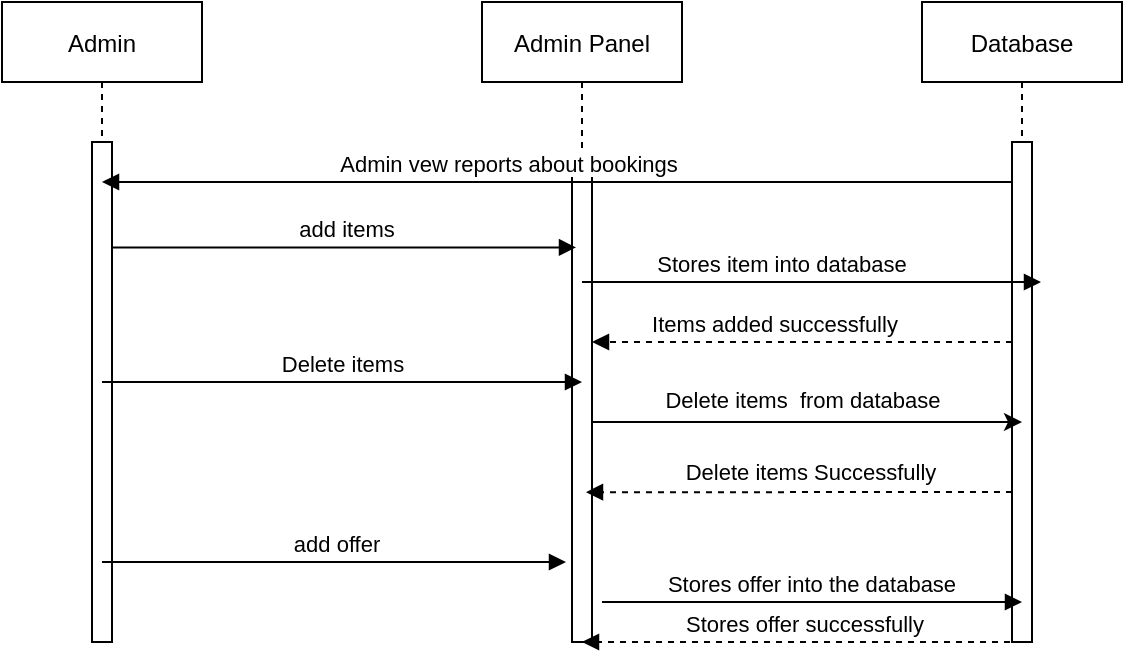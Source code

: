 <mxfile version="20.6.0" type="device"><diagram id="kgpKYQtTHZ0yAKxKKP6v" name="Page-1"><mxGraphModel dx="868" dy="425" grid="1" gridSize="10" guides="1" tooltips="1" connect="1" arrows="1" fold="1" page="1" pageScale="1" pageWidth="850" pageHeight="1100" math="0" shadow="0"><root><mxCell id="0"/><mxCell id="1" parent="0"/><mxCell id="TBnh5r3y7Eqx-J8yAxHu-1" value="Admin" style="shape=umlLifeline;perimeter=lifelinePerimeter;container=1;collapsible=0;recursiveResize=0;rounded=0;shadow=0;strokeWidth=1;" vertex="1" parent="1"><mxGeometry x="60" y="80" width="100" height="320" as="geometry"/></mxCell><mxCell id="TBnh5r3y7Eqx-J8yAxHu-2" value="" style="points=[];perimeter=orthogonalPerimeter;rounded=0;shadow=0;strokeWidth=1;" vertex="1" parent="TBnh5r3y7Eqx-J8yAxHu-1"><mxGeometry x="45" y="70" width="10" height="250" as="geometry"/></mxCell><mxCell id="TBnh5r3y7Eqx-J8yAxHu-3" value="Admin Panel" style="shape=umlLifeline;perimeter=lifelinePerimeter;container=1;collapsible=0;recursiveResize=0;rounded=0;shadow=0;strokeWidth=1;" vertex="1" parent="1"><mxGeometry x="300" y="80" width="100" height="320" as="geometry"/></mxCell><mxCell id="TBnh5r3y7Eqx-J8yAxHu-4" value="" style="points=[];perimeter=orthogonalPerimeter;rounded=0;shadow=0;strokeWidth=1;" vertex="1" parent="TBnh5r3y7Eqx-J8yAxHu-3"><mxGeometry x="45" y="80" width="10" height="240" as="geometry"/></mxCell><mxCell id="TBnh5r3y7Eqx-J8yAxHu-5" value=" add items" style="verticalAlign=bottom;endArrow=block;shadow=0;strokeWidth=1;entryX=0.2;entryY=0.178;entryDx=0;entryDy=0;entryPerimeter=0;" edge="1" parent="1" source="TBnh5r3y7Eqx-J8yAxHu-2" target="TBnh5r3y7Eqx-J8yAxHu-4"><mxGeometry relative="1" as="geometry"><mxPoint x="275" y="160" as="sourcePoint"/><mxPoint as="offset"/></mxGeometry></mxCell><mxCell id="TBnh5r3y7Eqx-J8yAxHu-6" value="Database" style="shape=umlLifeline;perimeter=lifelinePerimeter;container=1;collapsible=0;recursiveResize=0;rounded=0;shadow=0;strokeWidth=1;" vertex="1" parent="1"><mxGeometry x="520" y="80" width="100" height="320" as="geometry"/></mxCell><mxCell id="TBnh5r3y7Eqx-J8yAxHu-7" value="" style="points=[];perimeter=orthogonalPerimeter;rounded=0;shadow=0;strokeWidth=1;" vertex="1" parent="TBnh5r3y7Eqx-J8yAxHu-6"><mxGeometry x="45" y="70" width="10" height="250" as="geometry"/></mxCell><mxCell id="TBnh5r3y7Eqx-J8yAxHu-8" value="Delete items" style="verticalAlign=bottom;endArrow=none;shadow=0;strokeWidth=1;startArrow=block;startFill=1;endFill=0;" edge="1" parent="1"><mxGeometry x="-0.004" relative="1" as="geometry"><mxPoint x="350" y="270" as="sourcePoint"/><mxPoint x="110" y="270" as="targetPoint"/><Array as="points"/><mxPoint as="offset"/></mxGeometry></mxCell><mxCell id="TBnh5r3y7Eqx-J8yAxHu-9" value="Delete items  from database" style="verticalAlign=bottom;endArrow=none;endSize=8;shadow=0;strokeWidth=1;endFill=0;startArrow=classic;startFill=1;" edge="1" parent="1" target="TBnh5r3y7Eqx-J8yAxHu-4"><mxGeometry x="0.026" y="-2" relative="1" as="geometry"><mxPoint x="345" y="300" as="targetPoint"/><mxPoint x="570" y="290" as="sourcePoint"/><mxPoint x="1" as="offset"/></mxGeometry></mxCell><mxCell id="TBnh5r3y7Eqx-J8yAxHu-10" value="Delete items Successfully" style="verticalAlign=bottom;endArrow=block;shadow=0;strokeWidth=1;dashed=1;exitX=0;exitY=0.7;exitDx=0;exitDy=0;exitPerimeter=0;entryX=0.52;entryY=0.766;entryDx=0;entryDy=0;entryPerimeter=0;" edge="1" parent="1" source="TBnh5r3y7Eqx-J8yAxHu-7" target="TBnh5r3y7Eqx-J8yAxHu-3"><mxGeometry x="-0.057" y="-1" relative="1" as="geometry"><mxPoint x="564" y="310" as="sourcePoint"/><mxPoint x="110" y="312.17" as="targetPoint"/><Array as="points"/><mxPoint as="offset"/></mxGeometry></mxCell><mxCell id="TBnh5r3y7Eqx-J8yAxHu-11" value="Admin vew reports about bookings" style="verticalAlign=bottom;endArrow=block;shadow=0;strokeWidth=1;startArrow=none;startFill=0;endFill=1;" edge="1" parent="1" source="TBnh5r3y7Eqx-J8yAxHu-7"><mxGeometry x="0.106" relative="1" as="geometry"><mxPoint x="345" y="170" as="sourcePoint"/><mxPoint x="110" y="170" as="targetPoint"/><Array as="points"><mxPoint x="315" y="170"/></Array><mxPoint as="offset"/></mxGeometry></mxCell><mxCell id="TBnh5r3y7Eqx-J8yAxHu-13" value="Stores item into database" style="verticalAlign=bottom;endArrow=none;shadow=0;strokeWidth=1;startArrow=block;startFill=1;endFill=0;" edge="1" parent="1"><mxGeometry x="0.129" relative="1" as="geometry"><mxPoint x="579.5" y="220" as="sourcePoint"/><mxPoint x="350" y="220" as="targetPoint"/><Array as="points"><mxPoint x="545" y="220"/></Array><mxPoint as="offset"/></mxGeometry></mxCell><mxCell id="TBnh5r3y7Eqx-J8yAxHu-15" value="Items added successfully" style="verticalAlign=bottom;endArrow=block;shadow=0;strokeWidth=1;startArrow=none;startFill=0;endFill=1;dashed=1;" edge="1" parent="1" source="TBnh5r3y7Eqx-J8yAxHu-7" target="TBnh5r3y7Eqx-J8yAxHu-4"><mxGeometry x="0.129" relative="1" as="geometry"><mxPoint x="570" y="260" as="sourcePoint"/><mxPoint x="360" y="230" as="targetPoint"/><Array as="points"><mxPoint x="540" y="250"/></Array><mxPoint as="offset"/></mxGeometry></mxCell><mxCell id="TBnh5r3y7Eqx-J8yAxHu-16" value=" add offer" style="verticalAlign=bottom;endArrow=block;shadow=0;strokeWidth=1;entryX=0.2;entryY=0.178;entryDx=0;entryDy=0;entryPerimeter=0;" edge="1" parent="1"><mxGeometry relative="1" as="geometry"><mxPoint x="110" y="360" as="sourcePoint"/><mxPoint as="offset"/><mxPoint x="342" y="360" as="targetPoint"/></mxGeometry></mxCell><mxCell id="TBnh5r3y7Eqx-J8yAxHu-17" value="Stores offer into the database" style="verticalAlign=bottom;endArrow=block;shadow=0;strokeWidth=1;" edge="1" parent="1"><mxGeometry relative="1" as="geometry"><mxPoint x="360" y="380" as="sourcePoint"/><mxPoint as="offset"/><mxPoint x="570" y="380" as="targetPoint"/></mxGeometry></mxCell><mxCell id="TBnh5r3y7Eqx-J8yAxHu-18" value="Stores offer successfully" style="verticalAlign=bottom;endArrow=block;shadow=0;strokeWidth=1;dashed=1;exitX=0.5;exitY=1;exitDx=0;exitDy=0;exitPerimeter=0;" edge="1" parent="1" source="TBnh5r3y7Eqx-J8yAxHu-7" target="TBnh5r3y7Eqx-J8yAxHu-3"><mxGeometry x="-0.014" relative="1" as="geometry"><mxPoint x="575" y="335" as="sourcePoint"/><mxPoint x="362" y="335.12" as="targetPoint"/><Array as="points"/><mxPoint as="offset"/></mxGeometry></mxCell></root></mxGraphModel></diagram></mxfile>